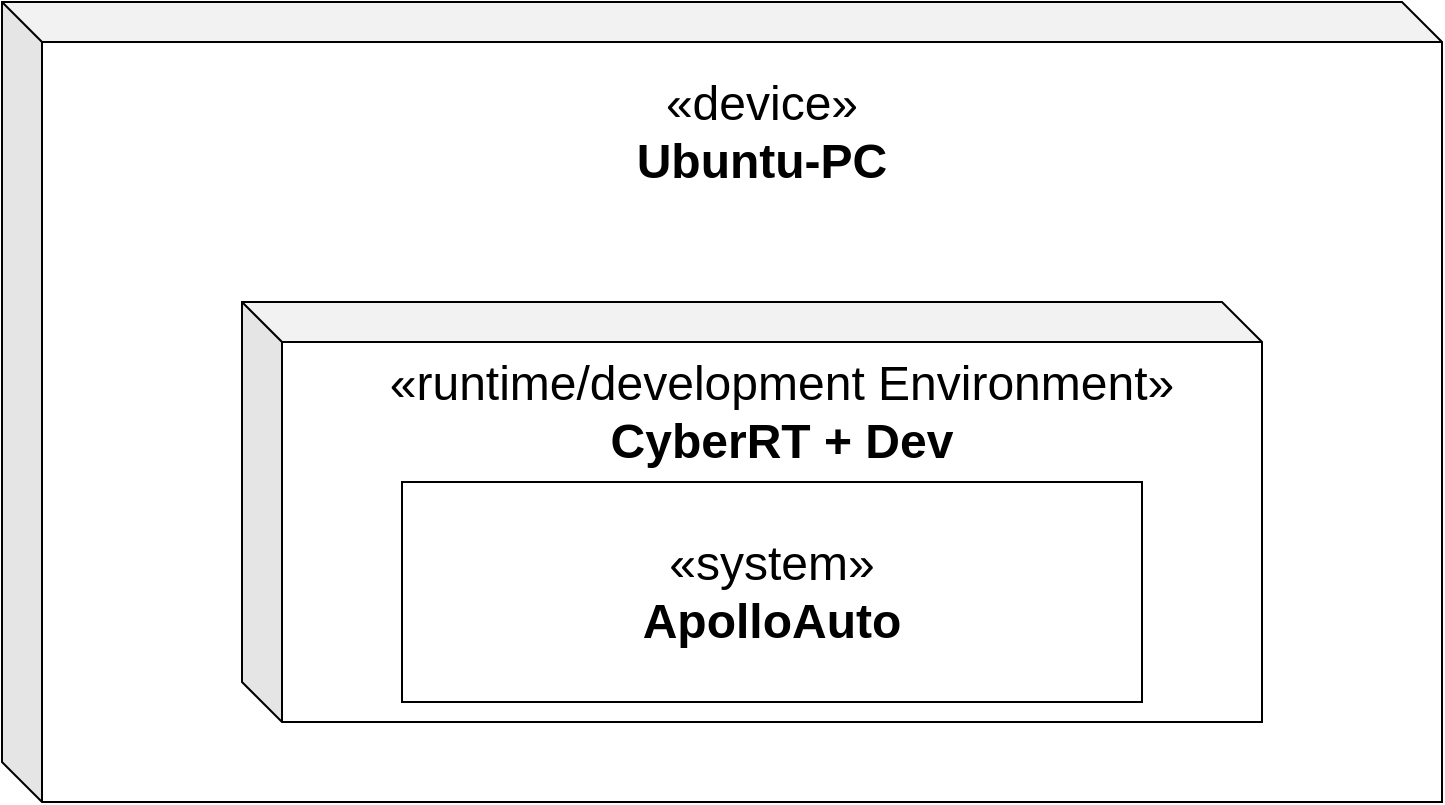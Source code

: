 <mxfile version="14.8.0" type="github">
  <diagram id="MwdUO_CJIg6ytkyI0lQ3" name="Page-1">
    <mxGraphModel dx="2662" dy="1140" grid="1" gridSize="10" guides="1" tooltips="1" connect="1" arrows="1" fold="1" page="1" pageScale="1" pageWidth="300" pageHeight="400" math="0" shadow="0">
      <root>
        <mxCell id="0" />
        <mxCell id="1" parent="0" />
        <mxCell id="4XDBY2IRk2Dw7CC_h-vi-2" value="" style="shape=cube;whiteSpace=wrap;html=1;boundedLbl=1;backgroundOutline=1;darkOpacity=0.05;darkOpacity2=0.1;" vertex="1" parent="1">
          <mxGeometry x="-510" y="190" width="720" height="400" as="geometry" />
        </mxCell>
        <mxCell id="4XDBY2IRk2Dw7CC_h-vi-3" value="&lt;div&gt;&lt;font style=&quot;font-size: 24px&quot;&gt;«device»&lt;/font&gt;&lt;/div&gt;&lt;div&gt;&lt;font style=&quot;font-size: 24px&quot;&gt;&lt;b&gt;Ubuntu-PC&lt;/b&gt;&lt;br&gt;&lt;/font&gt;&lt;/div&gt;" style="text;html=1;strokeColor=none;fillColor=none;align=center;verticalAlign=middle;whiteSpace=wrap;rounded=0;" vertex="1" parent="1">
          <mxGeometry x="-200" y="220" width="140" height="70" as="geometry" />
        </mxCell>
        <mxCell id="4XDBY2IRk2Dw7CC_h-vi-4" value="" style="shape=cube;whiteSpace=wrap;html=1;boundedLbl=1;backgroundOutline=1;darkOpacity=0.05;darkOpacity2=0.1;" vertex="1" parent="1">
          <mxGeometry x="-390" y="340" width="510" height="210" as="geometry" />
        </mxCell>
        <mxCell id="4XDBY2IRk2Dw7CC_h-vi-5" value="&lt;div&gt;&lt;font style=&quot;font-size: 24px&quot;&gt;«runtime/development Environment»&lt;/font&gt;&lt;/div&gt;&lt;div&gt;&lt;font style=&quot;font-size: 24px&quot;&gt;&lt;b&gt;CyberRT + Dev&lt;/b&gt;&lt;br&gt;&lt;/font&gt;&lt;/div&gt;" style="text;html=1;strokeColor=none;fillColor=none;align=center;verticalAlign=middle;whiteSpace=wrap;rounded=0;" vertex="1" parent="1">
          <mxGeometry x="-370" y="360" width="500" height="70" as="geometry" />
        </mxCell>
        <mxCell id="4XDBY2IRk2Dw7CC_h-vi-6" value="&lt;div&gt;&lt;font style=&quot;font-size: 24px&quot;&gt;«&lt;/font&gt;&lt;font style=&quot;font-size: 24px&quot;&gt;system»&lt;/font&gt;&lt;/div&gt;&lt;div&gt;&lt;font style=&quot;font-size: 24px&quot;&gt;&lt;b&gt;ApolloAuto&lt;/b&gt;&lt;br&gt;&lt;/font&gt;&lt;/div&gt;" style="rounded=0;whiteSpace=wrap;html=1;" vertex="1" parent="1">
          <mxGeometry x="-310" y="430" width="370" height="110" as="geometry" />
        </mxCell>
      </root>
    </mxGraphModel>
  </diagram>
</mxfile>
